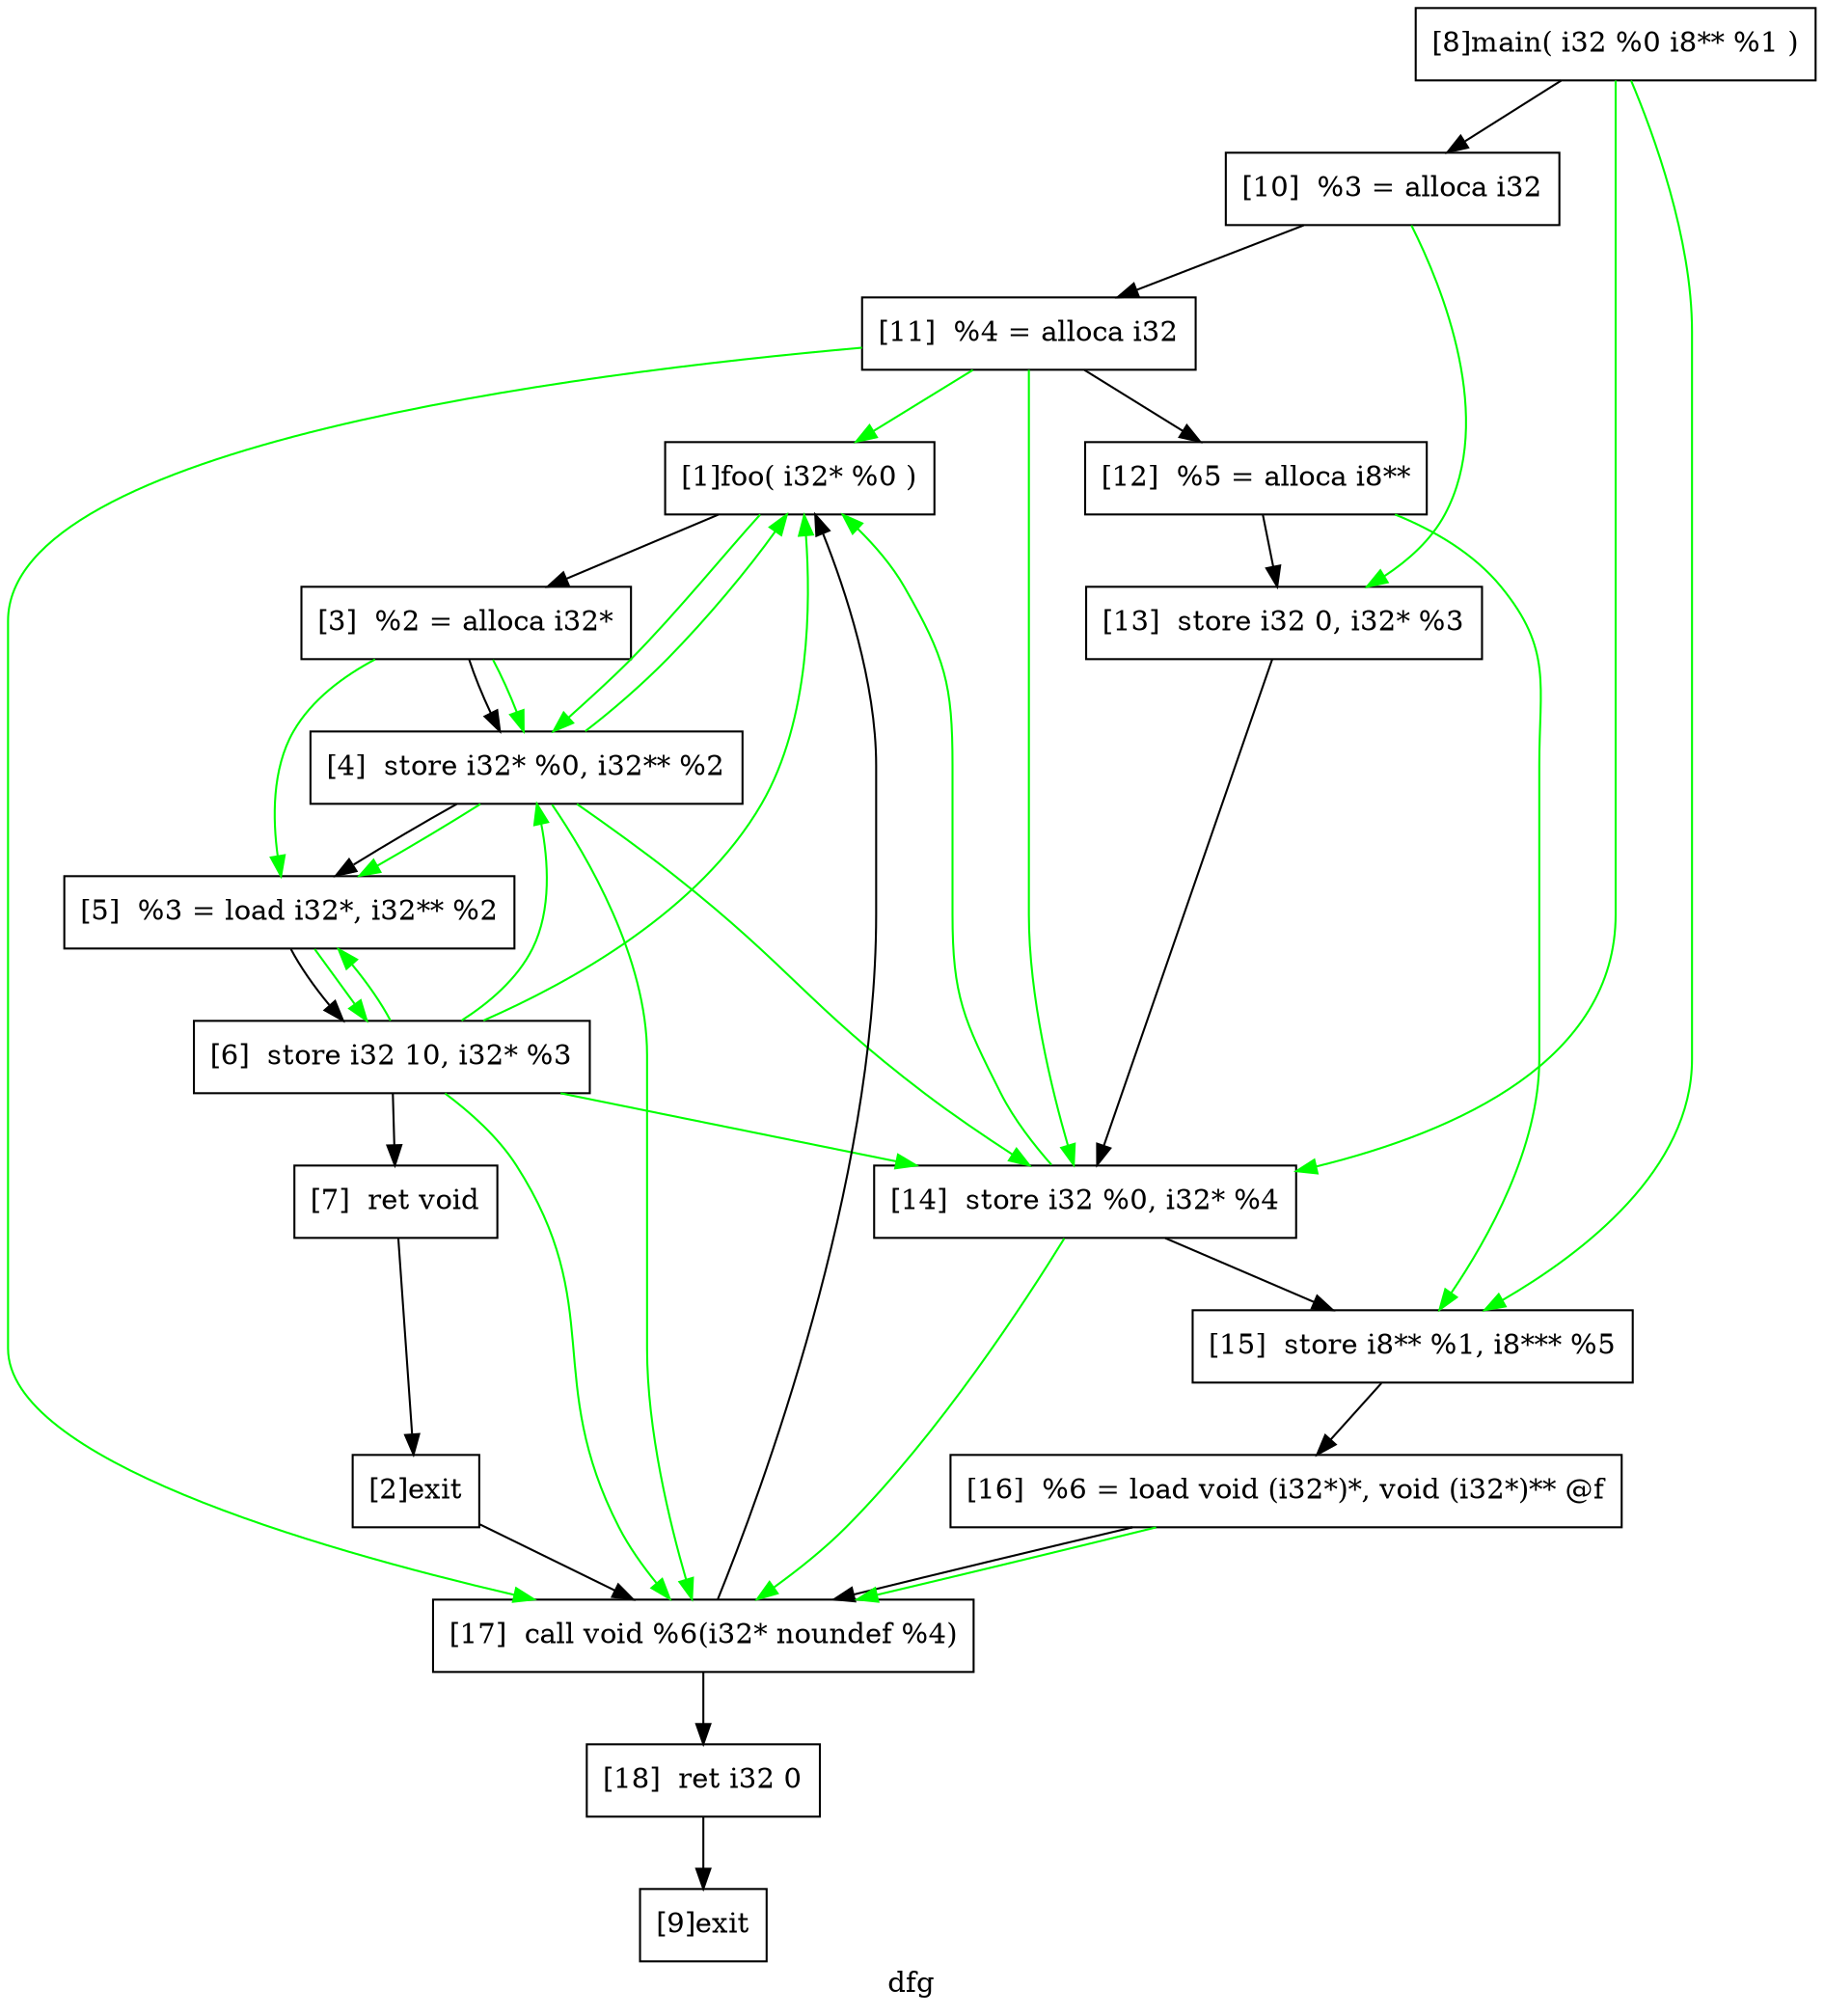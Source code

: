 digraph "dfg"{
	label="dfg";


	// Define the nodes
	N1 [shape=rectangle, color=black,label="[1]foo( i32* %0 )"];
	N2 [shape=rectangle, color=black,label="[2]exit"];
	N3 [shape=rectangle, color=black,label="[3]  %2 = alloca i32*"];
	N4 [shape=rectangle, color=black,label="[4]  store i32* %0, i32** %2"];
	N5 [shape=rectangle, color=black,label="[5]  %3 = load i32*, i32** %2"];
	N6 [shape=rectangle, color=black,label="[6]  store i32 10, i32* %3"];
	N7 [shape=rectangle, color=black,label="[7]  ret void"];
	N8 [shape=rectangle, color=black,label="[8]main( i32 %0 i8** %1 )"];
	N9 [shape=rectangle, color=black,label="[9]exit"];
	N10 [shape=rectangle, color=black,label="[10]  %3 = alloca i32"];
	N11 [shape=rectangle, color=black,label="[11]  %4 = alloca i32"];
	N12 [shape=rectangle, color=black,label="[12]  %5 = alloca i8**"];
	N13 [shape=rectangle, color=black,label="[13]  store i32 0, i32* %3"];
	N14 [shape=rectangle, color=black,label="[14]  store i32 %0, i32* %4"];
	N15 [shape=rectangle, color=black,label="[15]  store i8** %1, i8*** %5"];
	N16 [shape=rectangle, color=black,label="[16]  %6 = load void (i32*)*, void (i32*)** @f"];
	N17 [shape=rectangle, color=black,label="[17]  call void %6(i32* noundef %4)"];
	N18 [shape=rectangle, color=black,label="[18]  ret i32 0"];


	// Define the edges
	N1 -> N3[color=black,label=""];
	N1 -> N4[color=green,label=""];
	N2 -> N17[color=black,label=""];
	N3 -> N4[color=black,label=""];
	N3 -> N4[color=green,label=""];
	N3 -> N5[color=green,label=""];
	N4 -> N1[color=green,label=""];
	N4 -> N5[color=black,label=""];
	N4 -> N5[color=green,label=""];
	N4 -> N14[color=green,label=""];
	N4 -> N17[color=green,label=""];
	N5 -> N6[color=black,label=""];
	N5 -> N6[color=green,label=""];
	N6 -> N1[color=green,label=""];
	N6 -> N4[color=green,label=""];
	N6 -> N5[color=green,label=""];
	N6 -> N7[color=black,label=""];
	N6 -> N14[color=green,label=""];
	N6 -> N17[color=green,label=""];
	N7 -> N2[color=black,label=""];
	N8 -> N10[color=black,label=""];
	N8 -> N14[color=green,label=""];
	N8 -> N15[color=green,label=""];
	N10 -> N11[color=black,label=""];
	N10 -> N13[color=green,label=""];
	N11 -> N1[color=green,label=""];
	N11 -> N12[color=black,label=""];
	N11 -> N14[color=green,label=""];
	N11 -> N17[color=green,label=""];
	N12 -> N13[color=black,label=""];
	N12 -> N15[color=green,label=""];
	N13 -> N14[color=black,label=""];
	N14 -> N1[color=green,label=""];
	N14 -> N15[color=black,label=""];
	N14 -> N17[color=green,label=""];
	N15 -> N16[color=black,label=""];
	N16 -> N17[color=black,label=""];
	N16 -> N17[color=green,label=""];
	N17 -> N1[color=black,label=""];
	N17 -> N18[color=black,label=""];
	N18 -> N9[color=black,label=""];
}
